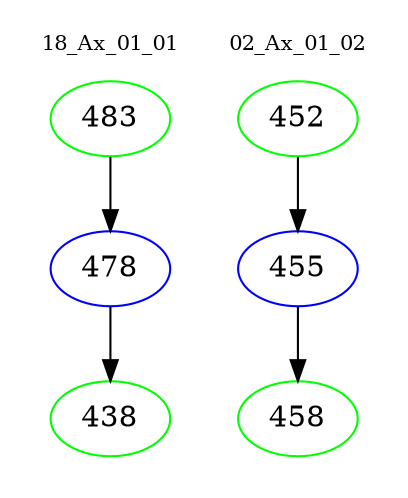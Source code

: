 digraph{
subgraph cluster_0 {
color = white
label = "18_Ax_01_01";
fontsize=10;
T0_483 [label="483", color="green"]
T0_483 -> T0_478 [color="black"]
T0_478 [label="478", color="blue"]
T0_478 -> T0_438 [color="black"]
T0_438 [label="438", color="green"]
}
subgraph cluster_1 {
color = white
label = "02_Ax_01_02";
fontsize=10;
T1_452 [label="452", color="green"]
T1_452 -> T1_455 [color="black"]
T1_455 [label="455", color="blue"]
T1_455 -> T1_458 [color="black"]
T1_458 [label="458", color="green"]
}
}
